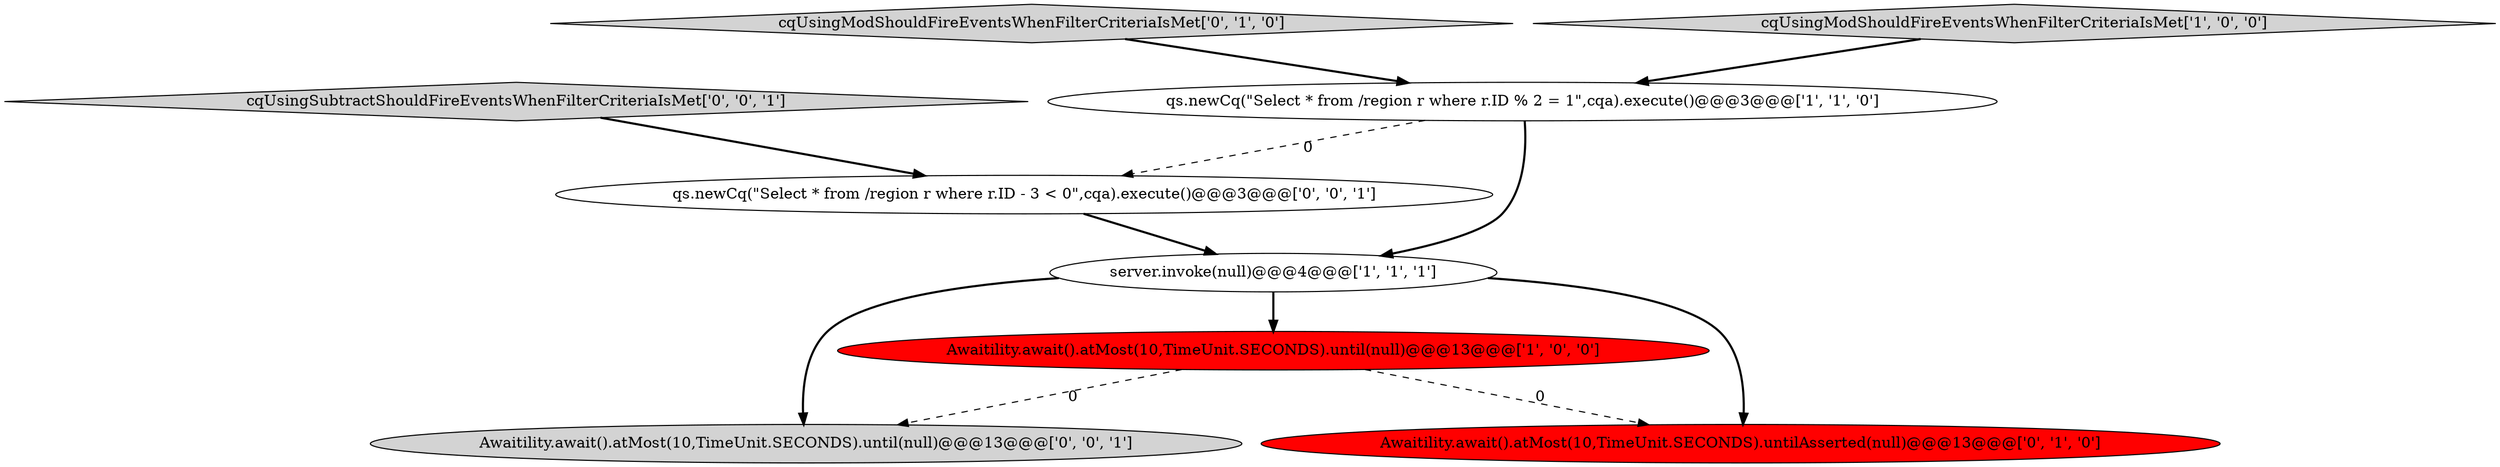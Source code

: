digraph {
2 [style = filled, label = "qs.newCq(\"Select * from /region r where r.ID % 2 = 1\",cqa).execute()@@@3@@@['1', '1', '0']", fillcolor = white, shape = ellipse image = "AAA0AAABBB1BBB"];
5 [style = filled, label = "cqUsingModShouldFireEventsWhenFilterCriteriaIsMet['0', '1', '0']", fillcolor = lightgray, shape = diamond image = "AAA0AAABBB2BBB"];
0 [style = filled, label = "Awaitility.await().atMost(10,TimeUnit.SECONDS).until(null)@@@13@@@['1', '0', '0']", fillcolor = red, shape = ellipse image = "AAA1AAABBB1BBB"];
6 [style = filled, label = "qs.newCq(\"Select * from /region r where r.ID - 3 < 0\",cqa).execute()@@@3@@@['0', '0', '1']", fillcolor = white, shape = ellipse image = "AAA0AAABBB3BBB"];
8 [style = filled, label = "Awaitility.await().atMost(10,TimeUnit.SECONDS).until(null)@@@13@@@['0', '0', '1']", fillcolor = lightgray, shape = ellipse image = "AAA0AAABBB3BBB"];
7 [style = filled, label = "cqUsingSubtractShouldFireEventsWhenFilterCriteriaIsMet['0', '0', '1']", fillcolor = lightgray, shape = diamond image = "AAA0AAABBB3BBB"];
3 [style = filled, label = "server.invoke(null)@@@4@@@['1', '1', '1']", fillcolor = white, shape = ellipse image = "AAA0AAABBB1BBB"];
4 [style = filled, label = "Awaitility.await().atMost(10,TimeUnit.SECONDS).untilAsserted(null)@@@13@@@['0', '1', '0']", fillcolor = red, shape = ellipse image = "AAA1AAABBB2BBB"];
1 [style = filled, label = "cqUsingModShouldFireEventsWhenFilterCriteriaIsMet['1', '0', '0']", fillcolor = lightgray, shape = diamond image = "AAA0AAABBB1BBB"];
6->3 [style = bold, label=""];
0->8 [style = dashed, label="0"];
5->2 [style = bold, label=""];
1->2 [style = bold, label=""];
0->4 [style = dashed, label="0"];
7->6 [style = bold, label=""];
3->4 [style = bold, label=""];
3->8 [style = bold, label=""];
3->0 [style = bold, label=""];
2->3 [style = bold, label=""];
2->6 [style = dashed, label="0"];
}
